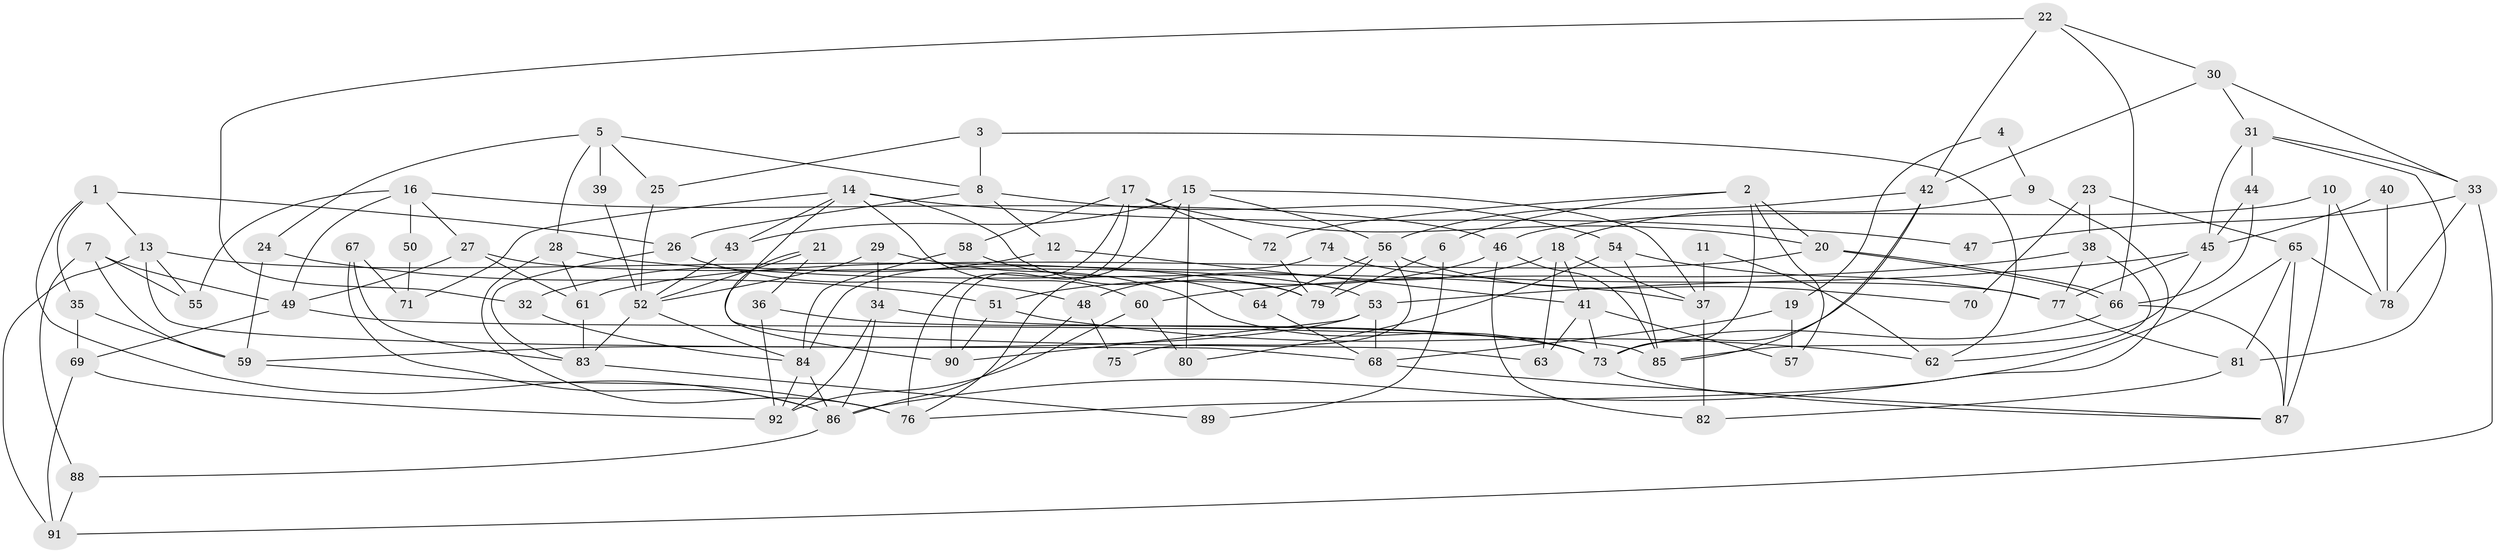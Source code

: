 // coarse degree distribution, {7: 0.078125, 8: 0.078125, 4: 0.15625, 3: 0.25, 5: 0.140625, 2: 0.15625, 12: 0.015625, 6: 0.0625, 9: 0.015625, 10: 0.03125, 11: 0.015625}
// Generated by graph-tools (version 1.1) at 2025/18/03/04/25 18:18:59]
// undirected, 92 vertices, 184 edges
graph export_dot {
graph [start="1"]
  node [color=gray90,style=filled];
  1;
  2;
  3;
  4;
  5;
  6;
  7;
  8;
  9;
  10;
  11;
  12;
  13;
  14;
  15;
  16;
  17;
  18;
  19;
  20;
  21;
  22;
  23;
  24;
  25;
  26;
  27;
  28;
  29;
  30;
  31;
  32;
  33;
  34;
  35;
  36;
  37;
  38;
  39;
  40;
  41;
  42;
  43;
  44;
  45;
  46;
  47;
  48;
  49;
  50;
  51;
  52;
  53;
  54;
  55;
  56;
  57;
  58;
  59;
  60;
  61;
  62;
  63;
  64;
  65;
  66;
  67;
  68;
  69;
  70;
  71;
  72;
  73;
  74;
  75;
  76;
  77;
  78;
  79;
  80;
  81;
  82;
  83;
  84;
  85;
  86;
  87;
  88;
  89;
  90;
  91;
  92;
  1 -- 86;
  1 -- 26;
  1 -- 13;
  1 -- 35;
  2 -- 20;
  2 -- 72;
  2 -- 6;
  2 -- 57;
  2 -- 73;
  3 -- 8;
  3 -- 25;
  3 -- 62;
  4 -- 9;
  4 -- 19;
  5 -- 28;
  5 -- 24;
  5 -- 8;
  5 -- 25;
  5 -- 39;
  6 -- 79;
  6 -- 89;
  7 -- 59;
  7 -- 88;
  7 -- 49;
  7 -- 55;
  8 -- 54;
  8 -- 12;
  8 -- 26;
  9 -- 76;
  9 -- 18;
  10 -- 87;
  10 -- 78;
  10 -- 46;
  11 -- 37;
  11 -- 62;
  12 -- 32;
  12 -- 41;
  13 -- 79;
  13 -- 55;
  13 -- 68;
  13 -- 91;
  14 -- 43;
  14 -- 60;
  14 -- 47;
  14 -- 63;
  14 -- 71;
  14 -- 79;
  15 -- 56;
  15 -- 37;
  15 -- 43;
  15 -- 76;
  15 -- 80;
  16 -- 46;
  16 -- 55;
  16 -- 27;
  16 -- 49;
  16 -- 50;
  17 -- 20;
  17 -- 76;
  17 -- 58;
  17 -- 72;
  17 -- 90;
  18 -- 41;
  18 -- 63;
  18 -- 37;
  18 -- 48;
  19 -- 68;
  19 -- 57;
  20 -- 61;
  20 -- 66;
  20 -- 66;
  21 -- 52;
  21 -- 90;
  21 -- 36;
  22 -- 66;
  22 -- 42;
  22 -- 30;
  22 -- 32;
  23 -- 38;
  23 -- 65;
  23 -- 70;
  24 -- 59;
  24 -- 51;
  25 -- 52;
  26 -- 48;
  26 -- 83;
  27 -- 49;
  27 -- 53;
  27 -- 61;
  28 -- 76;
  28 -- 61;
  28 -- 37;
  29 -- 73;
  29 -- 34;
  29 -- 52;
  30 -- 31;
  30 -- 33;
  30 -- 42;
  31 -- 33;
  31 -- 44;
  31 -- 45;
  31 -- 81;
  32 -- 84;
  33 -- 91;
  33 -- 47;
  33 -- 78;
  34 -- 92;
  34 -- 73;
  34 -- 86;
  35 -- 69;
  35 -- 59;
  36 -- 73;
  36 -- 92;
  37 -- 82;
  38 -- 62;
  38 -- 77;
  38 -- 60;
  39 -- 52;
  40 -- 45;
  40 -- 78;
  41 -- 73;
  41 -- 57;
  41 -- 63;
  42 -- 73;
  42 -- 56;
  42 -- 85;
  43 -- 52;
  44 -- 45;
  44 -- 66;
  45 -- 85;
  45 -- 53;
  45 -- 77;
  46 -- 85;
  46 -- 51;
  46 -- 82;
  48 -- 86;
  48 -- 75;
  49 -- 69;
  49 -- 85;
  50 -- 71;
  51 -- 90;
  51 -- 62;
  52 -- 84;
  52 -- 83;
  53 -- 59;
  53 -- 68;
  53 -- 90;
  54 -- 85;
  54 -- 77;
  54 -- 80;
  56 -- 64;
  56 -- 70;
  56 -- 75;
  56 -- 79;
  58 -- 84;
  58 -- 64;
  59 -- 76;
  60 -- 80;
  60 -- 92;
  61 -- 83;
  64 -- 68;
  65 -- 87;
  65 -- 81;
  65 -- 78;
  65 -- 86;
  66 -- 73;
  66 -- 87;
  67 -- 83;
  67 -- 86;
  67 -- 71;
  68 -- 87;
  69 -- 92;
  69 -- 91;
  72 -- 79;
  73 -- 87;
  74 -- 77;
  74 -- 84;
  77 -- 81;
  81 -- 82;
  83 -- 89;
  84 -- 86;
  84 -- 92;
  86 -- 88;
  88 -- 91;
}
